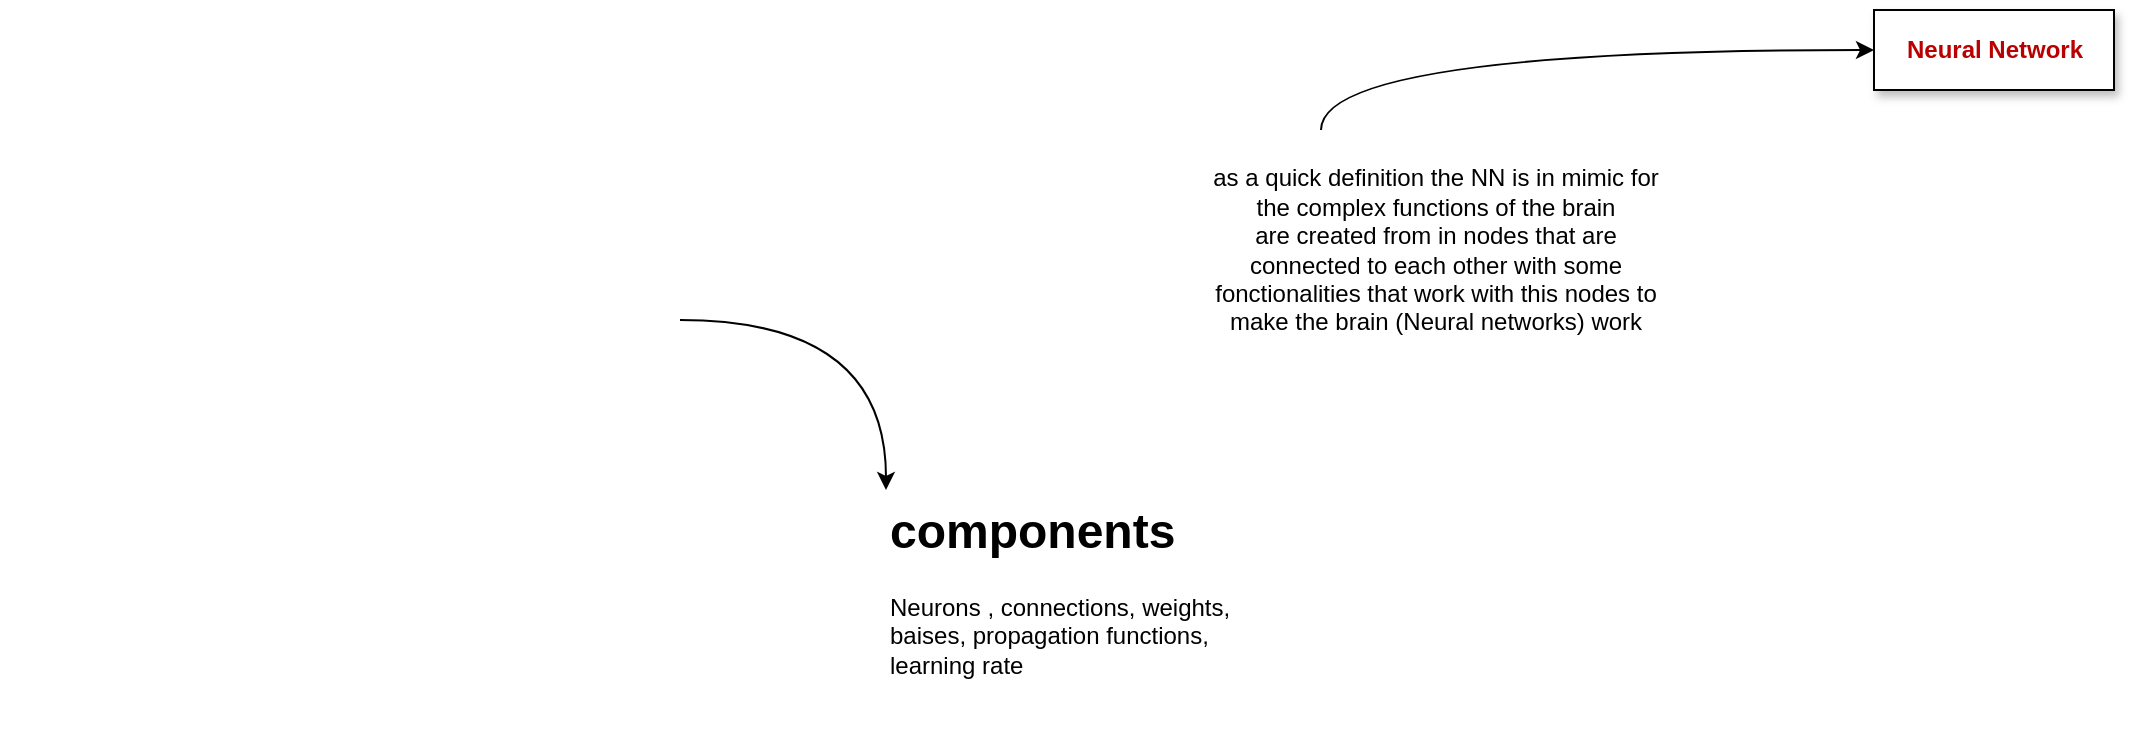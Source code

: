 <mxfile version="26.0.2">
  <diagram name="Page-1" id="YLKZO_a49J6h5-vwQdo8">
    <mxGraphModel dx="2138" dy="923" grid="1" gridSize="10" guides="1" tooltips="1" connect="1" arrows="1" fold="1" page="1" pageScale="1" pageWidth="827" pageHeight="1169" math="0" shadow="0">
      <root>
        <mxCell id="0" />
        <mxCell id="1" parent="0" />
        <mxCell id="E1jarSOWdX0W9amP6Y0d-1" value="&lt;font color=&quot;rgba(0, 0, 0, 0)&quot;&gt;Neural Network&lt;/font&gt;" style="text;align=center;fontStyle=1;verticalAlign=middle;spacingLeft=3;spacingRight=3;strokeColor=light-dark(#000000,transparent);rotatable=0;points=[[0,0.5],[1,0.5]];portConstraint=eastwest;html=1;fillColor=light-dark(#FFFFFF,transparent);shadow=1;" vertex="1" parent="1">
          <mxGeometry x="354" y="10" width="120" height="40" as="geometry" />
        </mxCell>
        <mxCell id="E1jarSOWdX0W9amP6Y0d-5" style="edgeStyle=orthogonalEdgeStyle;rounded=0;orthogonalLoop=1;jettySize=auto;html=1;exitX=0.25;exitY=0;exitDx=0;exitDy=0;entryX=0;entryY=0.5;entryDx=0;entryDy=0;curved=1;" edge="1" parent="1" source="E1jarSOWdX0W9amP6Y0d-3" target="E1jarSOWdX0W9amP6Y0d-1">
          <mxGeometry relative="1" as="geometry" />
        </mxCell>
        <mxCell id="E1jarSOWdX0W9amP6Y0d-3" value="as a quick definition the NN is in mimic for the complex functions of the brain&lt;div&gt;are created from in nodes that are connected to each other with some fonctionalities that work with this nodes to make the brain (Neural networks) work&lt;/div&gt;" style="text;html=1;align=center;verticalAlign=middle;whiteSpace=wrap;rounded=0;" vertex="1" parent="1">
          <mxGeometry x="20" y="70" width="230" height="120" as="geometry" />
        </mxCell>
        <mxCell id="E1jarSOWdX0W9amP6Y0d-4" value="&lt;h1 style=&quot;margin-top: 0px;&quot;&gt;components&lt;/h1&gt;&lt;p&gt;Neurons , connections, weights, baises, propagation functions, learning rate&lt;/p&gt;" style="text;html=1;whiteSpace=wrap;overflow=hidden;rounded=0;" vertex="1" parent="1">
          <mxGeometry x="-140" y="250" width="180" height="120" as="geometry" />
        </mxCell>
        <mxCell id="E1jarSOWdX0W9amP6Y0d-7" style="edgeStyle=orthogonalEdgeStyle;rounded=0;orthogonalLoop=1;jettySize=auto;html=1;exitX=1;exitY=0.5;exitDx=0;exitDy=0;entryX=0;entryY=0;entryDx=0;entryDy=0;curved=1;" edge="1" parent="1" source="E1jarSOWdX0W9amP6Y0d-6" target="E1jarSOWdX0W9amP6Y0d-4">
          <mxGeometry relative="1" as="geometry" />
        </mxCell>
        <mxCell id="E1jarSOWdX0W9amP6Y0d-6" value="" style="shape=image;verticalLabelPosition=bottom;labelBackgroundColor=default;verticalAlign=top;aspect=fixed;imageAspect=0;image=https://media.geeksforgeeks.org/wp-content/uploads/20241106171024318092/Artificial-Neural-Networks.webp;" vertex="1" parent="1">
          <mxGeometry x="-583" y="80" width="340" height="170" as="geometry" />
        </mxCell>
      </root>
    </mxGraphModel>
  </diagram>
</mxfile>
